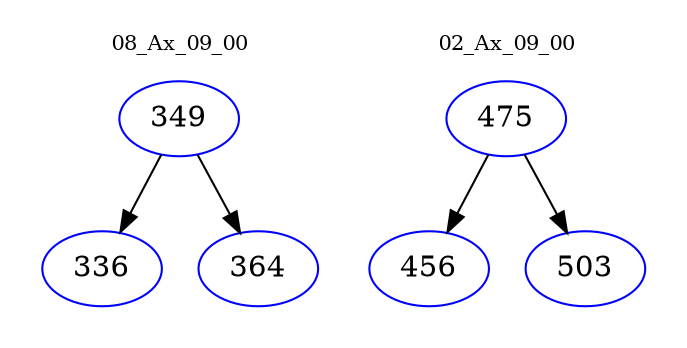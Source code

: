 digraph{
subgraph cluster_0 {
color = white
label = "08_Ax_09_00";
fontsize=10;
T0_349 [label="349", color="blue"]
T0_349 -> T0_336 [color="black"]
T0_336 [label="336", color="blue"]
T0_349 -> T0_364 [color="black"]
T0_364 [label="364", color="blue"]
}
subgraph cluster_1 {
color = white
label = "02_Ax_09_00";
fontsize=10;
T1_475 [label="475", color="blue"]
T1_475 -> T1_456 [color="black"]
T1_456 [label="456", color="blue"]
T1_475 -> T1_503 [color="black"]
T1_503 [label="503", color="blue"]
}
}
